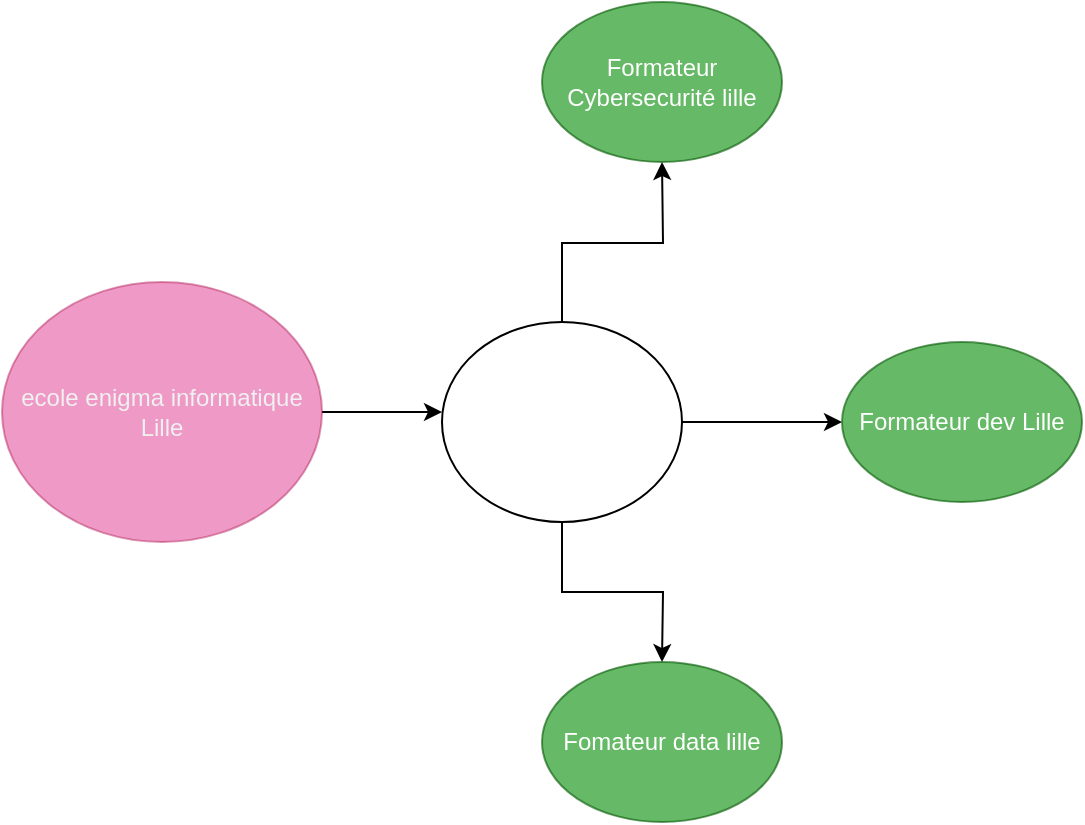 <mxfile version="24.7.17">
  <diagram name="Page-1" id="VhLjTTm-blPHQtVOBI9E">
    <mxGraphModel dx="1163" dy="644" grid="1" gridSize="10" guides="1" tooltips="1" connect="1" arrows="1" fold="1" page="1" pageScale="1" pageWidth="827" pageHeight="1169" math="0" shadow="0">
      <root>
        <mxCell id="0" />
        <mxCell id="1" parent="0" />
        <mxCell id="y2xGm8P8XYk_W2-LvX_q-2" style="edgeStyle=orthogonalEdgeStyle;rounded=0;orthogonalLoop=1;jettySize=auto;html=1;" parent="1" source="y2xGm8P8XYk_W2-LvX_q-1" edge="1">
          <mxGeometry relative="1" as="geometry">
            <mxPoint x="310" y="275" as="targetPoint" />
          </mxGeometry>
        </mxCell>
        <mxCell id="y2xGm8P8XYk_W2-LvX_q-1" value="&lt;span style=&quot;color: rgb(240, 240, 240);&quot;&gt;ecole enigma informatique Lille&lt;/span&gt;" style="ellipse;whiteSpace=wrap;html=1;fillColor=#d80073;fontColor=#ffffff;strokeColor=#A50040;opacity=40;" parent="1" vertex="1">
          <mxGeometry x="90" y="210" width="160" height="130" as="geometry" />
        </mxCell>
        <mxCell id="y2xGm8P8XYk_W2-LvX_q-4" style="edgeStyle=orthogonalEdgeStyle;rounded=0;orthogonalLoop=1;jettySize=auto;html=1;" parent="1" source="y2xGm8P8XYk_W2-LvX_q-3" edge="1">
          <mxGeometry relative="1" as="geometry">
            <mxPoint x="420" y="150" as="targetPoint" />
          </mxGeometry>
        </mxCell>
        <mxCell id="y2xGm8P8XYk_W2-LvX_q-7" style="edgeStyle=orthogonalEdgeStyle;rounded=0;orthogonalLoop=1;jettySize=auto;html=1;" parent="1" source="y2xGm8P8XYk_W2-LvX_q-3" edge="1">
          <mxGeometry relative="1" as="geometry">
            <mxPoint x="420" y="400" as="targetPoint" />
          </mxGeometry>
        </mxCell>
        <mxCell id="y2xGm8P8XYk_W2-LvX_q-8" style="edgeStyle=orthogonalEdgeStyle;rounded=0;orthogonalLoop=1;jettySize=auto;html=1;" parent="1" source="y2xGm8P8XYk_W2-LvX_q-3" edge="1">
          <mxGeometry relative="1" as="geometry">
            <mxPoint x="510" y="280" as="targetPoint" />
          </mxGeometry>
        </mxCell>
        <mxCell id="y2xGm8P8XYk_W2-LvX_q-3" value="&lt;span style=&quot;color: rgb(255, 255, 255);&quot;&gt;Recrutement intervenant informatique Lille&lt;/span&gt;" style="ellipse;whiteSpace=wrap;html=1;" parent="1" vertex="1">
          <mxGeometry x="310" y="230" width="120" height="100" as="geometry" />
        </mxCell>
        <mxCell id="y2xGm8P8XYk_W2-LvX_q-9" value="Formateur Cybersecurité lille" style="ellipse;whiteSpace=wrap;html=1;fillColor=#008a00;fontColor=#ffffff;strokeColor=#005700;opacity=60;" parent="1" vertex="1">
          <mxGeometry x="360" y="70" width="120" height="80" as="geometry" />
        </mxCell>
        <mxCell id="y2xGm8P8XYk_W2-LvX_q-10" value="Formateur dev Lille" style="ellipse;whiteSpace=wrap;html=1;fillColor=#008a00;fontColor=#ffffff;strokeColor=#005700;opacity=60;" parent="1" vertex="1">
          <mxGeometry x="510" y="240" width="120" height="80" as="geometry" />
        </mxCell>
        <mxCell id="y2xGm8P8XYk_W2-LvX_q-11" value="Fomateur data lille" style="ellipse;whiteSpace=wrap;html=1;fillColor=#008a00;fontColor=#ffffff;strokeColor=#005700;opacity=60;" parent="1" vertex="1">
          <mxGeometry x="360" y="400" width="120" height="80" as="geometry" />
        </mxCell>
      </root>
    </mxGraphModel>
  </diagram>
</mxfile>
